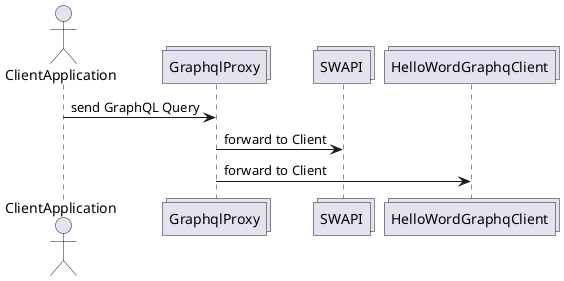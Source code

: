 @startuml
actor ClientApplication
collections GraphqlProxy
collections SWAPI
collections HelloWordGraphqClient

ClientApplication -> GraphqlProxy : send GraphQL Query
GraphqlProxy -> SWAPI : forward to Client
GraphqlProxy -> HelloWordGraphqClient: forward to Client


@enduml